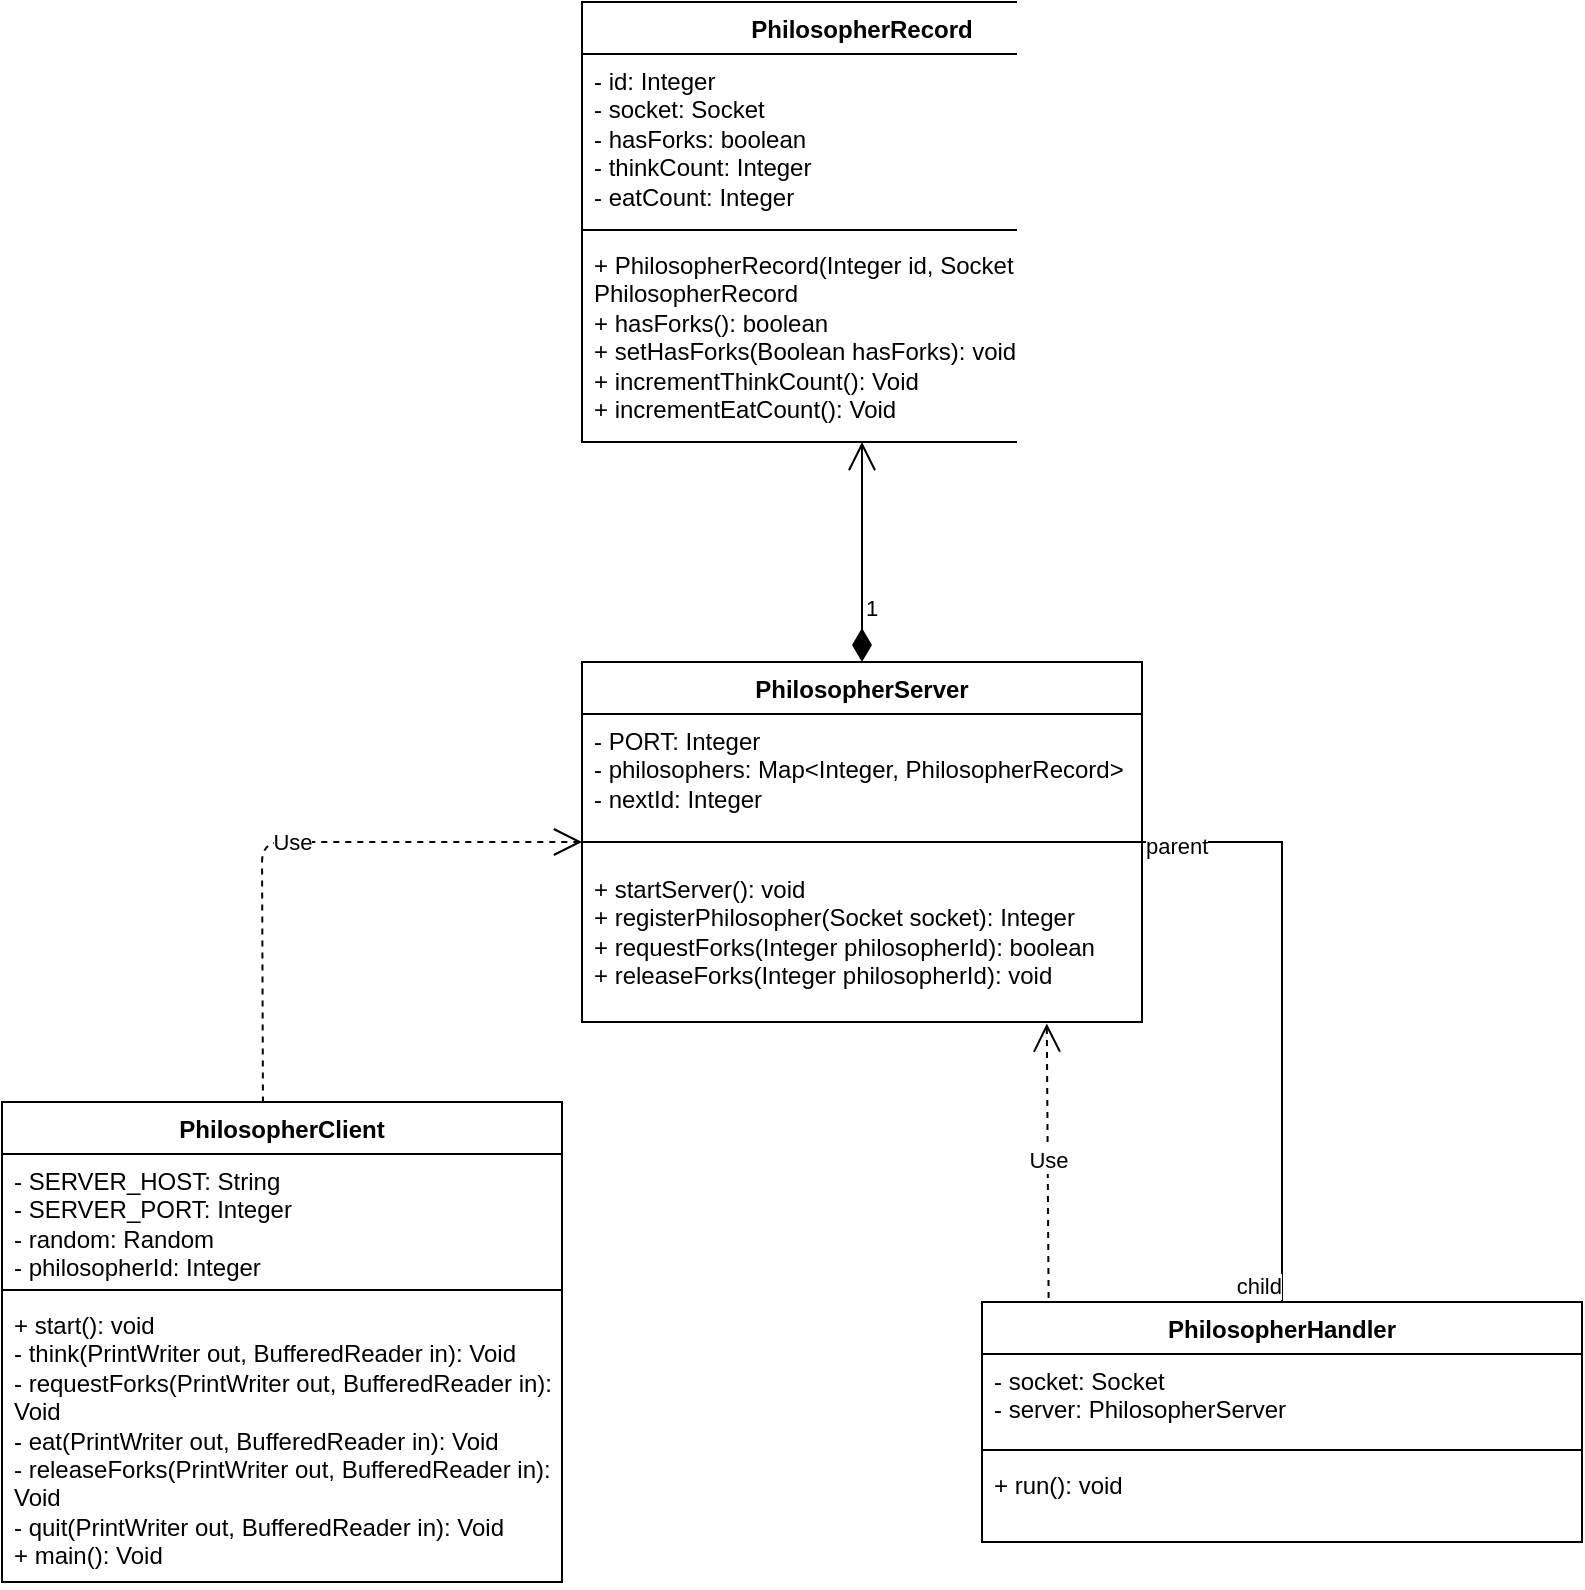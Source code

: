 <mxfile version="25.0.3">
  <diagram name="Página-1" id="x8Xt0YgQX2e-NyEA0oiy">
    <mxGraphModel dx="1354" dy="602" grid="1" gridSize="10" guides="1" tooltips="1" connect="1" arrows="1" fold="1" page="1" pageScale="1" pageWidth="1169" pageHeight="827" math="0" shadow="0">
      <root>
        <mxCell id="0" />
        <mxCell id="1" parent="0" />
        <mxCell id="XooyDta3KZsx7t1kI1iQ-1" value="PhilosopherServer&lt;div&gt;&lt;br&gt;&lt;/div&gt;" style="swimlane;fontStyle=1;align=center;verticalAlign=top;childLayout=stackLayout;horizontal=1;startSize=26;horizontalStack=0;resizeParent=1;resizeParentMax=0;resizeLast=0;collapsible=1;marginBottom=0;whiteSpace=wrap;html=1;" parent="1" vertex="1">
          <mxGeometry x="420" y="380" width="280" height="180" as="geometry" />
        </mxCell>
        <mxCell id="XooyDta3KZsx7t1kI1iQ-2" value="- PORT: Integer&lt;div&gt;- philosophers:&amp;nbsp;&lt;span style=&quot;background-color: initial;&quot; class=&quot;hljs-built_in&quot;&gt;Map&lt;/span&gt;&lt;span style=&quot;background-color: initial;&quot; class=&quot;hljs-operator&quot;&gt;&amp;lt;&lt;/span&gt;&lt;span style=&quot;background-color: initial;&quot; class=&quot;hljs-built_in&quot;&gt;Integer&lt;/span&gt;&lt;span style=&quot;background-color: initial;&quot; class=&quot;hljs-operator&quot;&gt;,&lt;/span&gt;&lt;span style=&quot;background-color: initial;&quot;&gt; &lt;/span&gt;&lt;span style=&quot;background-color: initial;&quot; class=&quot;hljs-variable&quot;&gt;PhilosopherRecord&lt;/span&gt;&lt;span style=&quot;background-color: initial;&quot; class=&quot;hljs-operator&quot;&gt;&amp;gt;&lt;/span&gt;&lt;span style=&quot;background-color: initial;&quot;&gt;&amp;nbsp;&lt;/span&gt;&lt;/div&gt;&lt;div&gt;- nextId: Integer&lt;/div&gt;" style="text;strokeColor=none;fillColor=none;align=left;verticalAlign=top;spacingLeft=4;spacingRight=4;overflow=hidden;rotatable=0;points=[[0,0.5],[1,0.5]];portConstraint=eastwest;whiteSpace=wrap;html=1;" parent="XooyDta3KZsx7t1kI1iQ-1" vertex="1">
          <mxGeometry y="26" width="280" height="54" as="geometry" />
        </mxCell>
        <mxCell id="XooyDta3KZsx7t1kI1iQ-3" value="" style="line;strokeWidth=1;fillColor=none;align=left;verticalAlign=middle;spacingTop=-1;spacingLeft=3;spacingRight=3;rotatable=0;labelPosition=right;points=[];portConstraint=eastwest;strokeColor=inherit;" parent="XooyDta3KZsx7t1kI1iQ-1" vertex="1">
          <mxGeometry y="80" width="280" height="20" as="geometry" />
        </mxCell>
        <mxCell id="XooyDta3KZsx7t1kI1iQ-4" value="+ startServer(): void&lt;div&gt;&lt;div&gt;+ registerPhilosopher(Socket socket): Integer&lt;/div&gt;&lt;div&gt;+ requestForks(Integer philosopherId): boolean&lt;/div&gt;&lt;div&gt;+ releaseForks(Integer philosopherId): void&lt;/div&gt;&lt;/div&gt;" style="text;strokeColor=none;fillColor=none;align=left;verticalAlign=top;spacingLeft=4;spacingRight=4;overflow=hidden;rotatable=0;points=[[0,0.5],[1,0.5]];portConstraint=eastwest;whiteSpace=wrap;html=1;" parent="XooyDta3KZsx7t1kI1iQ-1" vertex="1">
          <mxGeometry y="100" width="280" height="80" as="geometry" />
        </mxCell>
        <mxCell id="XooyDta3KZsx7t1kI1iQ-6" value="PhilosopherRecord" style="swimlane;fontStyle=1;align=center;verticalAlign=top;childLayout=stackLayout;horizontal=1;startSize=26;horizontalStack=0;resizeParent=1;resizeParentMax=0;resizeLast=0;collapsible=1;marginBottom=0;whiteSpace=wrap;html=1;" parent="1" vertex="1">
          <mxGeometry x="420" y="50" width="280" height="220" as="geometry">
            <mxRectangle x="410" y="30" width="140" height="30" as="alternateBounds" />
          </mxGeometry>
        </mxCell>
        <mxCell id="XooyDta3KZsx7t1kI1iQ-7" value="- id: Integer&lt;div&gt;- socket: Socket&lt;/div&gt;&lt;div&gt;- hasForks: boolean&lt;/div&gt;&lt;div&gt;- thinkCount: Integer&lt;/div&gt;&lt;div&gt;- eatCount: Integer&lt;/div&gt;" style="text;strokeColor=none;fillColor=none;align=left;verticalAlign=top;spacingLeft=4;spacingRight=4;overflow=hidden;rotatable=0;points=[[0,0.5],[1,0.5]];portConstraint=eastwest;whiteSpace=wrap;html=1;" parent="XooyDta3KZsx7t1kI1iQ-6" vertex="1">
          <mxGeometry y="26" width="280" height="84" as="geometry" />
        </mxCell>
        <mxCell id="XooyDta3KZsx7t1kI1iQ-8" value="" style="line;strokeWidth=1;fillColor=none;align=left;verticalAlign=middle;spacingTop=-1;spacingLeft=3;spacingRight=3;rotatable=0;labelPosition=right;points=[];portConstraint=eastwest;strokeColor=inherit;" parent="XooyDta3KZsx7t1kI1iQ-6" vertex="1">
          <mxGeometry y="110" width="280" height="8" as="geometry" />
        </mxCell>
        <mxCell id="XooyDta3KZsx7t1kI1iQ-9" value="+ PhilosopherRecord(Integer id, Socket socket): PhilosopherRecord&lt;div&gt;+ hasForks(): boolean&lt;/div&gt;&lt;div&gt;+ setHasForks(Boolean hasForks): void&lt;/div&gt;&lt;div&gt;+ incrementThinkCount(): Void&lt;/div&gt;&lt;div&gt;+ incrementEatCount(): Void&lt;/div&gt;&lt;div&gt;&lt;br&gt;&lt;/div&gt;" style="text;strokeColor=none;fillColor=none;align=left;verticalAlign=top;spacingLeft=4;spacingRight=4;overflow=hidden;rotatable=0;points=[[0,0.5],[1,0.5]];portConstraint=eastwest;whiteSpace=wrap;html=1;" parent="XooyDta3KZsx7t1kI1iQ-6" vertex="1">
          <mxGeometry y="118" width="280" height="102" as="geometry" />
        </mxCell>
        <mxCell id="XooyDta3KZsx7t1kI1iQ-11" value="PhilosopherHandler" style="swimlane;fontStyle=1;align=center;verticalAlign=top;childLayout=stackLayout;horizontal=1;startSize=26;horizontalStack=0;resizeParent=1;resizeParentMax=0;resizeLast=0;collapsible=1;marginBottom=0;whiteSpace=wrap;html=1;" parent="1" vertex="1">
          <mxGeometry x="620" y="700" width="300" height="120" as="geometry" />
        </mxCell>
        <mxCell id="XooyDta3KZsx7t1kI1iQ-12" value="- socket: Socket&lt;div&gt;- server: PhilosopherServer&lt;br&gt;&lt;div&gt;&lt;br&gt;&lt;/div&gt;&lt;/div&gt;" style="text;strokeColor=none;fillColor=none;align=left;verticalAlign=top;spacingLeft=4;spacingRight=4;overflow=hidden;rotatable=0;points=[[0,0.5],[1,0.5]];portConstraint=eastwest;whiteSpace=wrap;html=1;" parent="XooyDta3KZsx7t1kI1iQ-11" vertex="1">
          <mxGeometry y="26" width="300" height="44" as="geometry" />
        </mxCell>
        <mxCell id="XooyDta3KZsx7t1kI1iQ-13" value="" style="line;strokeWidth=1;fillColor=none;align=left;verticalAlign=middle;spacingTop=-1;spacingLeft=3;spacingRight=3;rotatable=0;labelPosition=right;points=[];portConstraint=eastwest;strokeColor=inherit;" parent="XooyDta3KZsx7t1kI1iQ-11" vertex="1">
          <mxGeometry y="70" width="300" height="8" as="geometry" />
        </mxCell>
        <mxCell id="XooyDta3KZsx7t1kI1iQ-14" value="+ run(): void" style="text;strokeColor=none;fillColor=none;align=left;verticalAlign=top;spacingLeft=4;spacingRight=4;overflow=hidden;rotatable=0;points=[[0,0.5],[1,0.5]];portConstraint=eastwest;whiteSpace=wrap;html=1;" parent="XooyDta3KZsx7t1kI1iQ-11" vertex="1">
          <mxGeometry y="78" width="300" height="42" as="geometry" />
        </mxCell>
        <mxCell id="XooyDta3KZsx7t1kI1iQ-15" value="PhilosopherClient" style="swimlane;fontStyle=1;align=center;verticalAlign=top;childLayout=stackLayout;horizontal=1;startSize=26;horizontalStack=0;resizeParent=1;resizeParentMax=0;resizeLast=0;collapsible=1;marginBottom=0;whiteSpace=wrap;html=1;" parent="1" vertex="1">
          <mxGeometry x="130" y="600" width="280" height="240" as="geometry" />
        </mxCell>
        <mxCell id="XooyDta3KZsx7t1kI1iQ-16" value="- SERVER_HOST: String&lt;div&gt;- SERVER_PORT: Integer&lt;/div&gt;&lt;div&gt;- random: Random&lt;/div&gt;&lt;div&gt;- philosopherId: Integer&lt;/div&gt;" style="text;strokeColor=none;fillColor=none;align=left;verticalAlign=top;spacingLeft=4;spacingRight=4;overflow=hidden;rotatable=0;points=[[0,0.5],[1,0.5]];portConstraint=eastwest;whiteSpace=wrap;html=1;" parent="XooyDta3KZsx7t1kI1iQ-15" vertex="1">
          <mxGeometry y="26" width="280" height="64" as="geometry" />
        </mxCell>
        <mxCell id="XooyDta3KZsx7t1kI1iQ-17" value="" style="line;strokeWidth=1;fillColor=none;align=left;verticalAlign=middle;spacingTop=-1;spacingLeft=3;spacingRight=3;rotatable=0;labelPosition=right;points=[];portConstraint=eastwest;strokeColor=inherit;" parent="XooyDta3KZsx7t1kI1iQ-15" vertex="1">
          <mxGeometry y="90" width="280" height="8" as="geometry" />
        </mxCell>
        <mxCell id="XooyDta3KZsx7t1kI1iQ-18" value="+ start(): void&lt;div&gt;- think(PrintWriter out, BufferedReader in): Void&lt;/div&gt;&lt;div&gt;- requestForks(&lt;span style=&quot;background-color: initial;&quot;&gt;PrintWriter out, BufferedReader in&lt;/span&gt;&lt;span style=&quot;background-color: initial;&quot;&gt;): Void&lt;/span&gt;&lt;/div&gt;&lt;div&gt;&lt;span style=&quot;background-color: initial;&quot;&gt;- eat(&lt;/span&gt;&lt;span style=&quot;background-color: initial;&quot;&gt;PrintWriter out, BufferedReader in&lt;/span&gt;&lt;span style=&quot;background-color: initial;&quot;&gt;): Void&lt;/span&gt;&lt;/div&gt;&lt;div&gt;&lt;span style=&quot;background-color: initial;&quot;&gt;- releaseForks(&lt;/span&gt;&lt;span style=&quot;background-color: initial;&quot;&gt;PrintWriter out, BufferedReader in&lt;/span&gt;&lt;span style=&quot;background-color: initial;&quot;&gt;): Void&lt;/span&gt;&lt;/div&gt;&lt;div&gt;&lt;span style=&quot;background-color: initial;&quot;&gt;- quit(&lt;/span&gt;&lt;span style=&quot;background-color: initial;&quot;&gt;PrintWriter out, BufferedReader in&lt;/span&gt;&lt;span style=&quot;background-color: initial;&quot;&gt;): Void&lt;/span&gt;&lt;/div&gt;&lt;div&gt;&lt;span style=&quot;background-color: initial;&quot;&gt;+ main(): Void&lt;/span&gt;&lt;/div&gt;&lt;div&gt;&lt;span style=&quot;background-color: initial;&quot;&gt;&lt;br&gt;&lt;/span&gt;&lt;/div&gt;" style="text;strokeColor=none;fillColor=none;align=left;verticalAlign=top;spacingLeft=4;spacingRight=4;overflow=hidden;rotatable=0;points=[[0,0.5],[1,0.5]];portConstraint=eastwest;whiteSpace=wrap;html=1;" parent="XooyDta3KZsx7t1kI1iQ-15" vertex="1">
          <mxGeometry y="98" width="280" height="142" as="geometry" />
        </mxCell>
        <mxCell id="U72SLOO1WZGRbgRrGK77-5" value="1" style="endArrow=open;html=1;endSize=12;startArrow=diamondThin;startSize=14;startFill=1;edgeStyle=orthogonalEdgeStyle;align=left;verticalAlign=bottom;rounded=0;entryX=0.5;entryY=1;entryDx=0;entryDy=0;exitX=0.5;exitY=0;exitDx=0;exitDy=0;" parent="1" source="XooyDta3KZsx7t1kI1iQ-1" target="XooyDta3KZsx7t1kI1iQ-6" edge="1">
          <mxGeometry x="-0.667" relative="1" as="geometry">
            <mxPoint x="560" y="370" as="sourcePoint" />
            <mxPoint x="610" y="360" as="targetPoint" />
            <Array as="points" />
            <mxPoint as="offset" />
          </mxGeometry>
        </mxCell>
        <mxCell id="U72SLOO1WZGRbgRrGK77-6" value="" style="endArrow=none;html=1;edgeStyle=orthogonalEdgeStyle;rounded=0;entryX=0.5;entryY=0;entryDx=0;entryDy=0;exitX=1;exitY=0;exitDx=0;exitDy=0;exitPerimeter=0;" parent="1" source="XooyDta3KZsx7t1kI1iQ-4" target="XooyDta3KZsx7t1kI1iQ-11" edge="1">
          <mxGeometry relative="1" as="geometry">
            <mxPoint x="720" y="490" as="sourcePoint" />
            <mxPoint x="620" y="490" as="targetPoint" />
          </mxGeometry>
        </mxCell>
        <mxCell id="U72SLOO1WZGRbgRrGK77-7" value="parent" style="edgeLabel;resizable=0;html=1;align=left;verticalAlign=bottom;" parent="U72SLOO1WZGRbgRrGK77-6" connectable="0" vertex="1">
          <mxGeometry x="-1" relative="1" as="geometry" />
        </mxCell>
        <mxCell id="U72SLOO1WZGRbgRrGK77-8" value="child" style="edgeLabel;resizable=0;html=1;align=right;verticalAlign=bottom;" parent="U72SLOO1WZGRbgRrGK77-6" connectable="0" vertex="1">
          <mxGeometry x="1" relative="1" as="geometry" />
        </mxCell>
        <mxCell id="U72SLOO1WZGRbgRrGK77-9" value="Use" style="endArrow=open;endSize=12;dashed=1;html=1;rounded=0;exitX=0.111;exitY=-0.017;exitDx=0;exitDy=0;exitPerimeter=0;entryX=0.83;entryY=1.01;entryDx=0;entryDy=0;entryPerimeter=0;" parent="1" source="XooyDta3KZsx7t1kI1iQ-11" target="XooyDta3KZsx7t1kI1iQ-4" edge="1">
          <mxGeometry width="160" relative="1" as="geometry">
            <mxPoint x="500" y="690" as="sourcePoint" />
            <mxPoint x="710" y="560" as="targetPoint" />
          </mxGeometry>
        </mxCell>
        <mxCell id="4" value="Use" style="endArrow=open;endSize=12;dashed=1;html=1;exitX=0.466;exitY=0.001;exitDx=0;exitDy=0;exitPerimeter=0;" parent="1" source="XooyDta3KZsx7t1kI1iQ-15" edge="1">
          <mxGeometry width="160" relative="1" as="geometry">
            <mxPoint x="260" y="590" as="sourcePoint" />
            <mxPoint x="420" y="470" as="targetPoint" />
            <Array as="points">
              <mxPoint x="260" y="470" />
            </Array>
          </mxGeometry>
        </mxCell>
      </root>
    </mxGraphModel>
  </diagram>
</mxfile>
